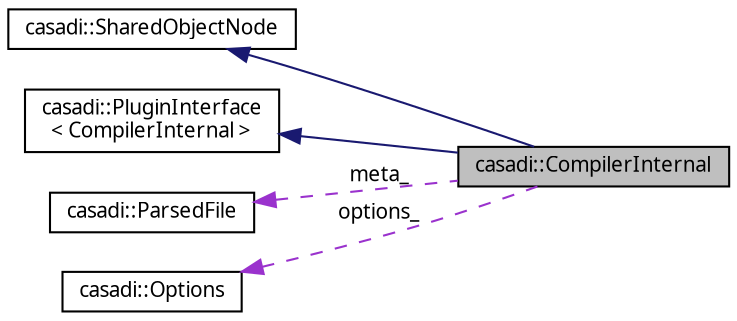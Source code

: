 digraph "casadi::CompilerInternal"
{
  edge [fontname="FreeSans.ttf",fontsize="10",labelfontname="FreeSans.ttf",labelfontsize="10"];
  node [fontname="FreeSans.ttf",fontsize="10",shape=record];
  rankdir="LR";
  Node1 [label="casadi::CompilerInternal",height=0.2,width=0.4,color="black", fillcolor="grey75", style="filled", fontcolor="black"];
  Node2 -> Node1 [dir="back",color="midnightblue",fontsize="10",style="solid",fontname="FreeSans.ttf"];
  Node2 [label="casadi::SharedObjectNode",height=0.2,width=0.4,color="black", fillcolor="white", style="filled",URL="$d9/dd3/classcasadi_1_1SharedObjectNode.html"];
  Node3 -> Node1 [dir="back",color="midnightblue",fontsize="10",style="solid",fontname="FreeSans.ttf"];
  Node3 [label="casadi::PluginInterface\l\< CompilerInternal \>",height=0.2,width=0.4,color="black", fillcolor="white", style="filled",URL="$d4/d37/classcasadi_1_1PluginInterface.html"];
  Node4 -> Node1 [dir="back",color="darkorchid3",fontsize="10",style="dashed",label=" meta_" ,fontname="FreeSans.ttf"];
  Node4 [label="casadi::ParsedFile",height=0.2,width=0.4,color="black", fillcolor="white", style="filled",URL="$d3/d8a/classcasadi_1_1ParsedFile.html",tooltip="A parsed file. "];
  Node5 -> Node1 [dir="back",color="darkorchid3",fontsize="10",style="dashed",label=" options_" ,fontname="FreeSans.ttf"];
  Node5 [label="casadi::Options",height=0.2,width=0.4,color="black", fillcolor="white", style="filled",URL="$db/d35/structcasadi_1_1Options.html",tooltip="Options metadata for a class. "];
}
